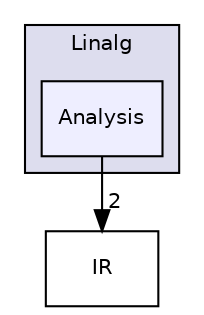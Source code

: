 digraph "include/mlir/Dialect/Linalg/Analysis" {
  bgcolor=transparent;
  compound=true
  node [ fontsize="10", fontname="Helvetica"];
  edge [ labelfontsize="10", labelfontname="Helvetica"];
  subgraph clusterdir_7d4534fbf0715cf3ed7975990f2820c5 {
    graph [ bgcolor="#ddddee", pencolor="black", label="Linalg" fontname="Helvetica", fontsize="10", URL="dir_7d4534fbf0715cf3ed7975990f2820c5.html"]
  dir_dce007540a1e680de4630c175744dfb2 [shape=box, label="Analysis", style="filled", fillcolor="#eeeeff", pencolor="black", URL="dir_dce007540a1e680de4630c175744dfb2.html"];
  }
  dir_84ef7c054b4edc3447cfba80cee80f65 [shape=box label="IR" URL="dir_84ef7c054b4edc3447cfba80cee80f65.html"];
  dir_dce007540a1e680de4630c175744dfb2->dir_84ef7c054b4edc3447cfba80cee80f65 [headlabel="2", labeldistance=1.5 headhref="dir_000030_000033.html"];
}
